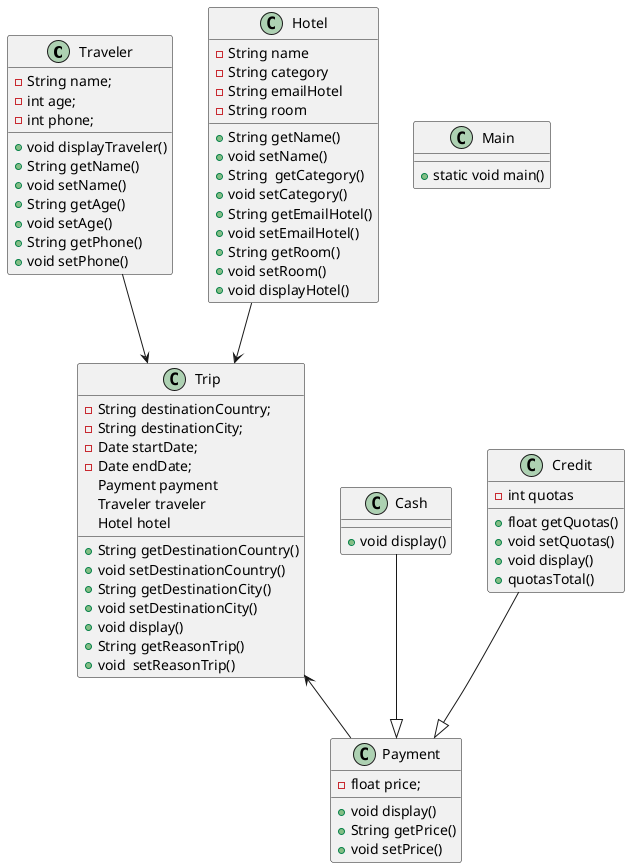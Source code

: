 @startuml

class Traveler{
  - String name;
  - int age;
  - int phone;

  + void displayTraveler()
  + String getName()
  + void setName()
  + String getAge()
  + void setAge()
  + String getPhone()
  + void setPhone()

}
class Cash {

  + void display()
}

class Payment{
  - float price;

  + void display()
  + String getPrice()
  + void setPrice()
}

Cash --|> Payment
Class Trip{

  - String destinationCountry;
  - String destinationCity;
  - Date startDate;
  - Date endDate;
    Payment payment
    Traveler traveler
    Hotel hotel


  + String getDestinationCountry()
  + void setDestinationCountry()
  + String getDestinationCity()
  + void setDestinationCity()
  + void display()
  + String getReasonTrip()
  + void  setReasonTrip()
}
Traveler --> Trip
Trip <-- Payment
class Main{
  + static void main()
}
class Credit{
  - int quotas
 + float getQuotas()
 + void setQuotas()
 + void display()
 + quotasTotal()

}
Credit --|> Payment
Class Hotel{
    - String name
    - String category
    - String emailHotel
    - String room
    + String getName()
    + void setName()
    + String  getCategory()
    + void setCategory()
    + String getEmailHotel()
    + void setEmailHotel()
    + String getRoom()
    + void setRoom()
    + void displayHotel()
 }
 Hotel --> Trip



@enduml